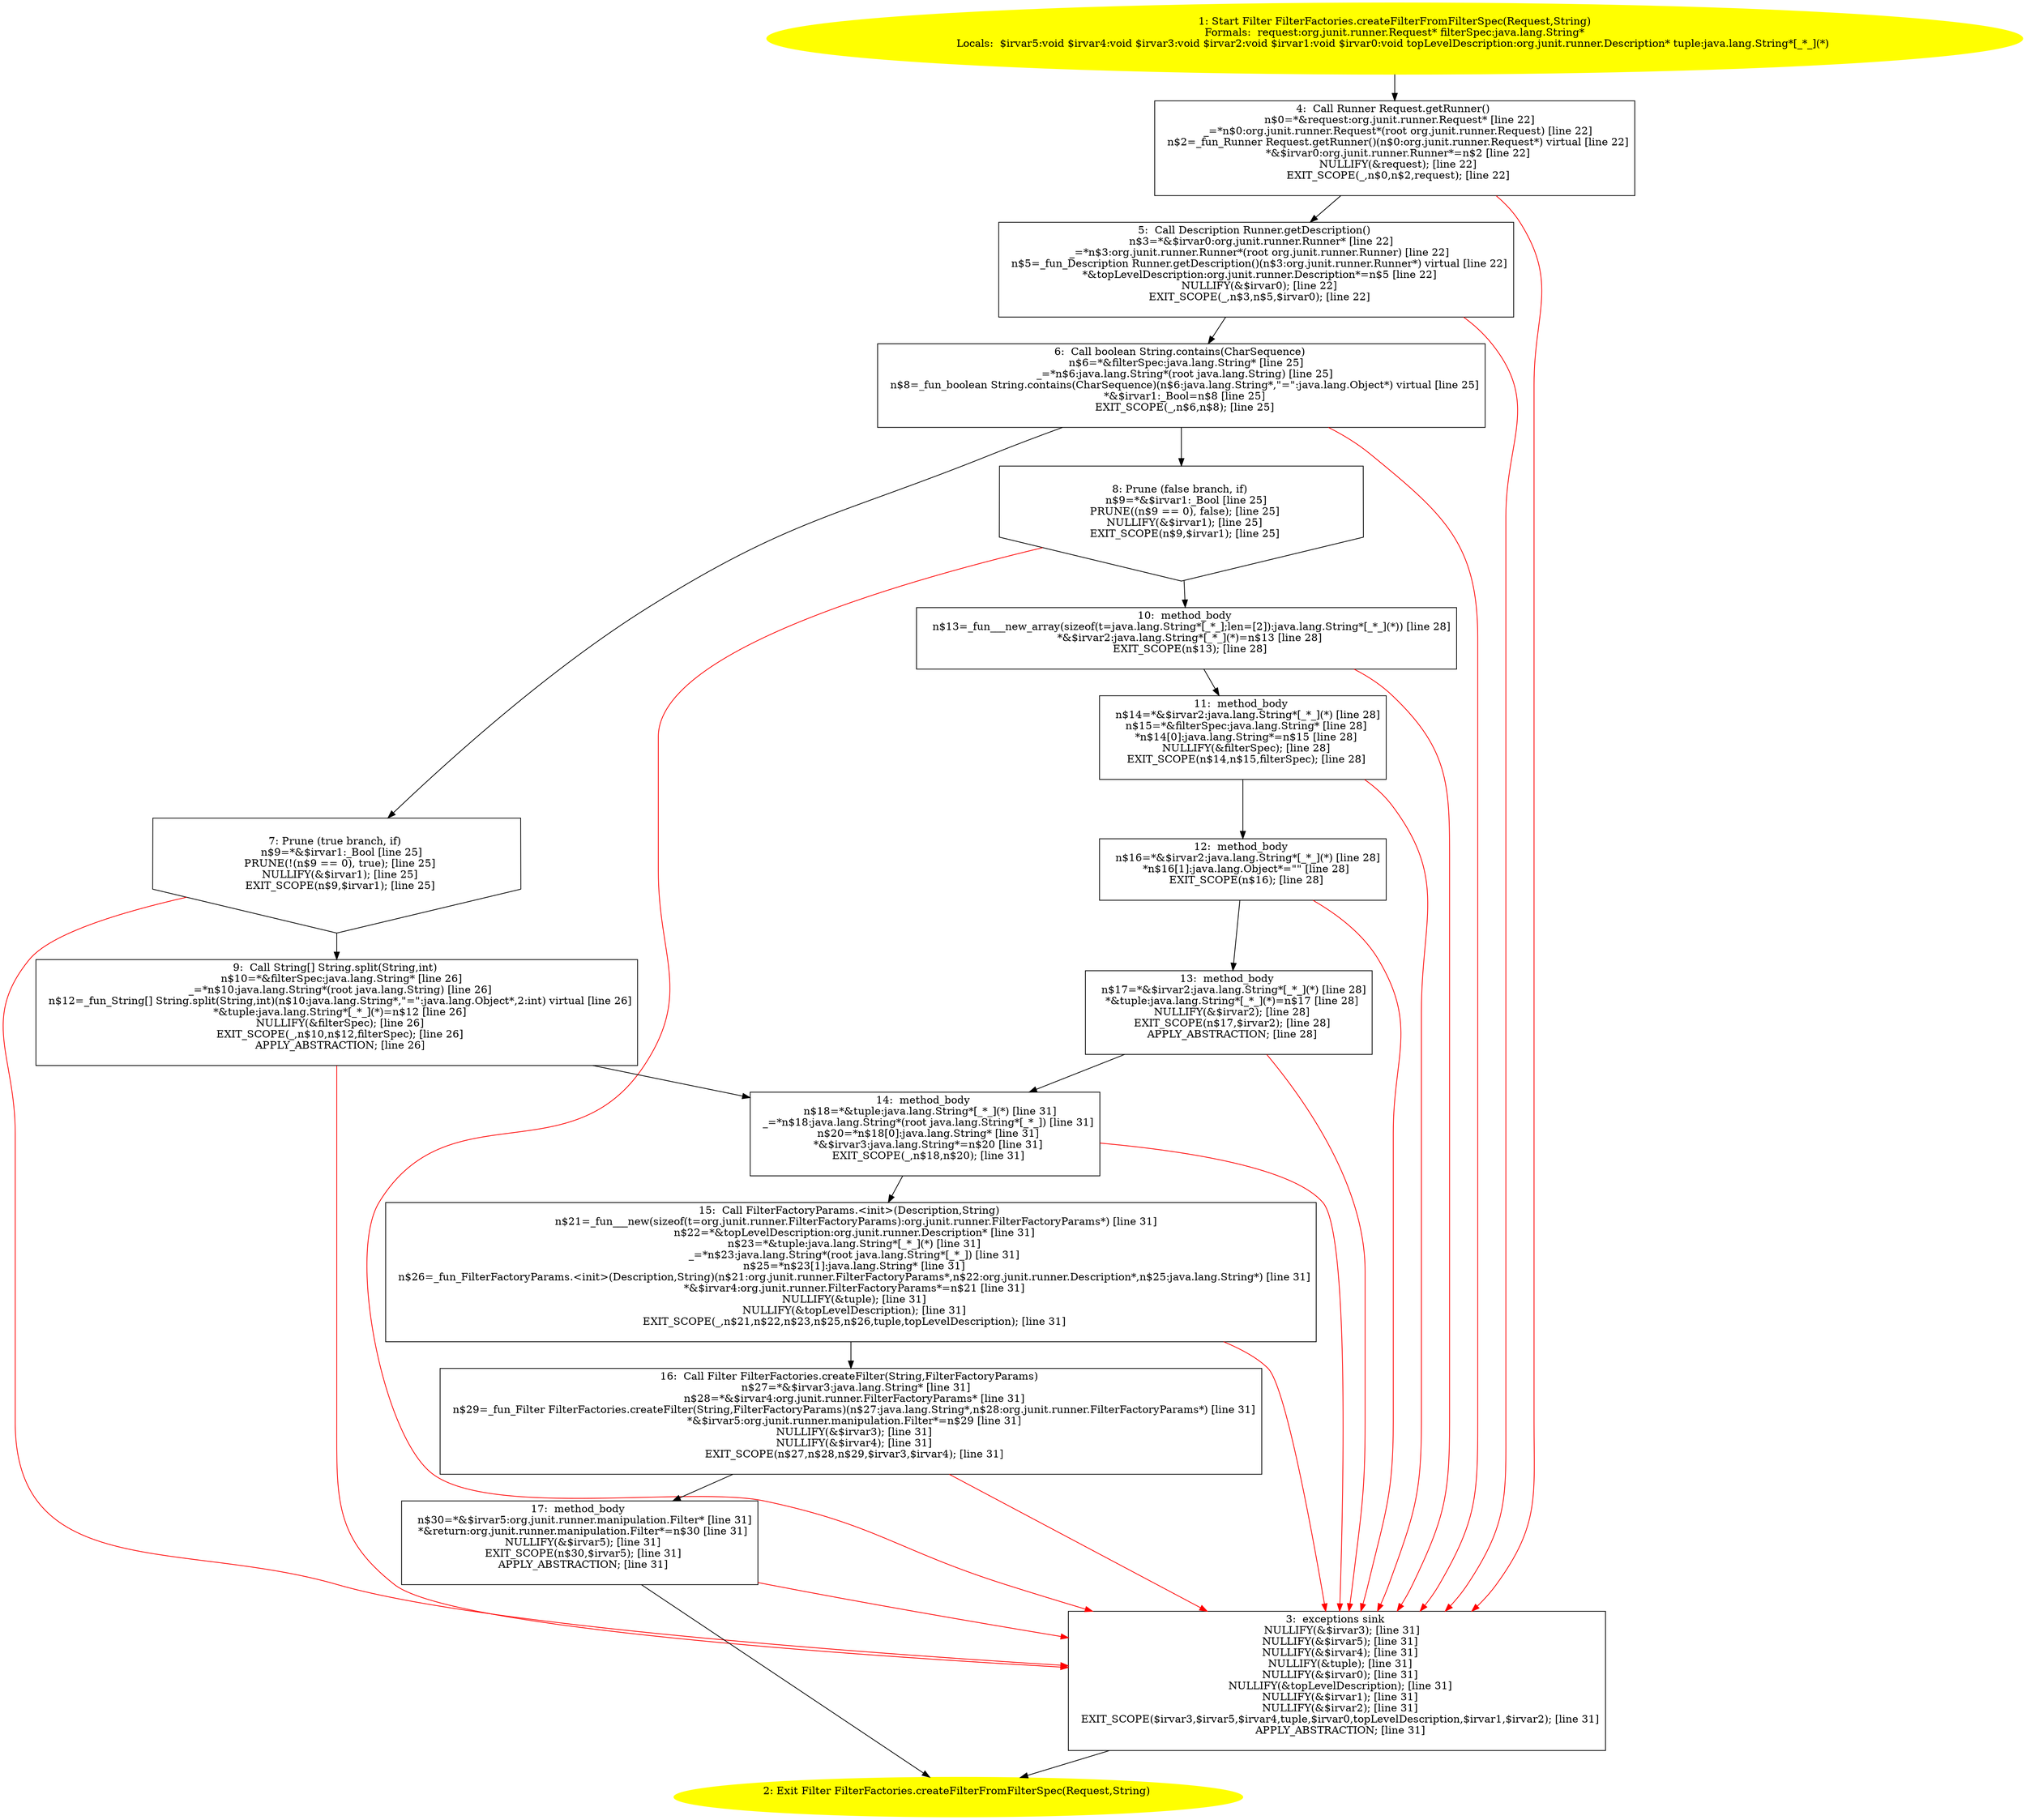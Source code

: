 /* @generated */
digraph cfg {
"org.junit.runner.FilterFactories.createFilterFromFilterSpec(org.junit.runner.Request,java.lang.Strin.d792bc7b718dd7a138cfd3404c475f25_1" [label="1: Start Filter FilterFactories.createFilterFromFilterSpec(Request,String)\nFormals:  request:org.junit.runner.Request* filterSpec:java.lang.String*\nLocals:  $irvar5:void $irvar4:void $irvar3:void $irvar2:void $irvar1:void $irvar0:void topLevelDescription:org.junit.runner.Description* tuple:java.lang.String*[_*_](*) \n  " color=yellow style=filled]
	

	 "org.junit.runner.FilterFactories.createFilterFromFilterSpec(org.junit.runner.Request,java.lang.Strin.d792bc7b718dd7a138cfd3404c475f25_1" -> "org.junit.runner.FilterFactories.createFilterFromFilterSpec(org.junit.runner.Request,java.lang.Strin.d792bc7b718dd7a138cfd3404c475f25_4" ;
"org.junit.runner.FilterFactories.createFilterFromFilterSpec(org.junit.runner.Request,java.lang.Strin.d792bc7b718dd7a138cfd3404c475f25_2" [label="2: Exit Filter FilterFactories.createFilterFromFilterSpec(Request,String) \n  " color=yellow style=filled]
	

"org.junit.runner.FilterFactories.createFilterFromFilterSpec(org.junit.runner.Request,java.lang.Strin.d792bc7b718dd7a138cfd3404c475f25_3" [label="3:  exceptions sink \n   NULLIFY(&$irvar3); [line 31]\n  NULLIFY(&$irvar5); [line 31]\n  NULLIFY(&$irvar4); [line 31]\n  NULLIFY(&tuple); [line 31]\n  NULLIFY(&$irvar0); [line 31]\n  NULLIFY(&topLevelDescription); [line 31]\n  NULLIFY(&$irvar1); [line 31]\n  NULLIFY(&$irvar2); [line 31]\n  EXIT_SCOPE($irvar3,$irvar5,$irvar4,tuple,$irvar0,topLevelDescription,$irvar1,$irvar2); [line 31]\n  APPLY_ABSTRACTION; [line 31]\n " shape="box"]
	

	 "org.junit.runner.FilterFactories.createFilterFromFilterSpec(org.junit.runner.Request,java.lang.Strin.d792bc7b718dd7a138cfd3404c475f25_3" -> "org.junit.runner.FilterFactories.createFilterFromFilterSpec(org.junit.runner.Request,java.lang.Strin.d792bc7b718dd7a138cfd3404c475f25_2" ;
"org.junit.runner.FilterFactories.createFilterFromFilterSpec(org.junit.runner.Request,java.lang.Strin.d792bc7b718dd7a138cfd3404c475f25_4" [label="4:  Call Runner Request.getRunner() \n   n$0=*&request:org.junit.runner.Request* [line 22]\n  _=*n$0:org.junit.runner.Request*(root org.junit.runner.Request) [line 22]\n  n$2=_fun_Runner Request.getRunner()(n$0:org.junit.runner.Request*) virtual [line 22]\n  *&$irvar0:org.junit.runner.Runner*=n$2 [line 22]\n  NULLIFY(&request); [line 22]\n  EXIT_SCOPE(_,n$0,n$2,request); [line 22]\n " shape="box"]
	

	 "org.junit.runner.FilterFactories.createFilterFromFilterSpec(org.junit.runner.Request,java.lang.Strin.d792bc7b718dd7a138cfd3404c475f25_4" -> "org.junit.runner.FilterFactories.createFilterFromFilterSpec(org.junit.runner.Request,java.lang.Strin.d792bc7b718dd7a138cfd3404c475f25_5" ;
	 "org.junit.runner.FilterFactories.createFilterFromFilterSpec(org.junit.runner.Request,java.lang.Strin.d792bc7b718dd7a138cfd3404c475f25_4" -> "org.junit.runner.FilterFactories.createFilterFromFilterSpec(org.junit.runner.Request,java.lang.Strin.d792bc7b718dd7a138cfd3404c475f25_3" [color="red" ];
"org.junit.runner.FilterFactories.createFilterFromFilterSpec(org.junit.runner.Request,java.lang.Strin.d792bc7b718dd7a138cfd3404c475f25_5" [label="5:  Call Description Runner.getDescription() \n   n$3=*&$irvar0:org.junit.runner.Runner* [line 22]\n  _=*n$3:org.junit.runner.Runner*(root org.junit.runner.Runner) [line 22]\n  n$5=_fun_Description Runner.getDescription()(n$3:org.junit.runner.Runner*) virtual [line 22]\n  *&topLevelDescription:org.junit.runner.Description*=n$5 [line 22]\n  NULLIFY(&$irvar0); [line 22]\n  EXIT_SCOPE(_,n$3,n$5,$irvar0); [line 22]\n " shape="box"]
	

	 "org.junit.runner.FilterFactories.createFilterFromFilterSpec(org.junit.runner.Request,java.lang.Strin.d792bc7b718dd7a138cfd3404c475f25_5" -> "org.junit.runner.FilterFactories.createFilterFromFilterSpec(org.junit.runner.Request,java.lang.Strin.d792bc7b718dd7a138cfd3404c475f25_6" ;
	 "org.junit.runner.FilterFactories.createFilterFromFilterSpec(org.junit.runner.Request,java.lang.Strin.d792bc7b718dd7a138cfd3404c475f25_5" -> "org.junit.runner.FilterFactories.createFilterFromFilterSpec(org.junit.runner.Request,java.lang.Strin.d792bc7b718dd7a138cfd3404c475f25_3" [color="red" ];
"org.junit.runner.FilterFactories.createFilterFromFilterSpec(org.junit.runner.Request,java.lang.Strin.d792bc7b718dd7a138cfd3404c475f25_6" [label="6:  Call boolean String.contains(CharSequence) \n   n$6=*&filterSpec:java.lang.String* [line 25]\n  _=*n$6:java.lang.String*(root java.lang.String) [line 25]\n  n$8=_fun_boolean String.contains(CharSequence)(n$6:java.lang.String*,\"=\":java.lang.Object*) virtual [line 25]\n  *&$irvar1:_Bool=n$8 [line 25]\n  EXIT_SCOPE(_,n$6,n$8); [line 25]\n " shape="box"]
	

	 "org.junit.runner.FilterFactories.createFilterFromFilterSpec(org.junit.runner.Request,java.lang.Strin.d792bc7b718dd7a138cfd3404c475f25_6" -> "org.junit.runner.FilterFactories.createFilterFromFilterSpec(org.junit.runner.Request,java.lang.Strin.d792bc7b718dd7a138cfd3404c475f25_7" ;
	 "org.junit.runner.FilterFactories.createFilterFromFilterSpec(org.junit.runner.Request,java.lang.Strin.d792bc7b718dd7a138cfd3404c475f25_6" -> "org.junit.runner.FilterFactories.createFilterFromFilterSpec(org.junit.runner.Request,java.lang.Strin.d792bc7b718dd7a138cfd3404c475f25_8" ;
	 "org.junit.runner.FilterFactories.createFilterFromFilterSpec(org.junit.runner.Request,java.lang.Strin.d792bc7b718dd7a138cfd3404c475f25_6" -> "org.junit.runner.FilterFactories.createFilterFromFilterSpec(org.junit.runner.Request,java.lang.Strin.d792bc7b718dd7a138cfd3404c475f25_3" [color="red" ];
"org.junit.runner.FilterFactories.createFilterFromFilterSpec(org.junit.runner.Request,java.lang.Strin.d792bc7b718dd7a138cfd3404c475f25_7" [label="7: Prune (true branch, if) \n   n$9=*&$irvar1:_Bool [line 25]\n  PRUNE(!(n$9 == 0), true); [line 25]\n  NULLIFY(&$irvar1); [line 25]\n  EXIT_SCOPE(n$9,$irvar1); [line 25]\n " shape="invhouse"]
	

	 "org.junit.runner.FilterFactories.createFilterFromFilterSpec(org.junit.runner.Request,java.lang.Strin.d792bc7b718dd7a138cfd3404c475f25_7" -> "org.junit.runner.FilterFactories.createFilterFromFilterSpec(org.junit.runner.Request,java.lang.Strin.d792bc7b718dd7a138cfd3404c475f25_9" ;
	 "org.junit.runner.FilterFactories.createFilterFromFilterSpec(org.junit.runner.Request,java.lang.Strin.d792bc7b718dd7a138cfd3404c475f25_7" -> "org.junit.runner.FilterFactories.createFilterFromFilterSpec(org.junit.runner.Request,java.lang.Strin.d792bc7b718dd7a138cfd3404c475f25_3" [color="red" ];
"org.junit.runner.FilterFactories.createFilterFromFilterSpec(org.junit.runner.Request,java.lang.Strin.d792bc7b718dd7a138cfd3404c475f25_8" [label="8: Prune (false branch, if) \n   n$9=*&$irvar1:_Bool [line 25]\n  PRUNE((n$9 == 0), false); [line 25]\n  NULLIFY(&$irvar1); [line 25]\n  EXIT_SCOPE(n$9,$irvar1); [line 25]\n " shape="invhouse"]
	

	 "org.junit.runner.FilterFactories.createFilterFromFilterSpec(org.junit.runner.Request,java.lang.Strin.d792bc7b718dd7a138cfd3404c475f25_8" -> "org.junit.runner.FilterFactories.createFilterFromFilterSpec(org.junit.runner.Request,java.lang.Strin.d792bc7b718dd7a138cfd3404c475f25_10" ;
	 "org.junit.runner.FilterFactories.createFilterFromFilterSpec(org.junit.runner.Request,java.lang.Strin.d792bc7b718dd7a138cfd3404c475f25_8" -> "org.junit.runner.FilterFactories.createFilterFromFilterSpec(org.junit.runner.Request,java.lang.Strin.d792bc7b718dd7a138cfd3404c475f25_3" [color="red" ];
"org.junit.runner.FilterFactories.createFilterFromFilterSpec(org.junit.runner.Request,java.lang.Strin.d792bc7b718dd7a138cfd3404c475f25_9" [label="9:  Call String[] String.split(String,int) \n   n$10=*&filterSpec:java.lang.String* [line 26]\n  _=*n$10:java.lang.String*(root java.lang.String) [line 26]\n  n$12=_fun_String[] String.split(String,int)(n$10:java.lang.String*,\"=\":java.lang.Object*,2:int) virtual [line 26]\n  *&tuple:java.lang.String*[_*_](*)=n$12 [line 26]\n  NULLIFY(&filterSpec); [line 26]\n  EXIT_SCOPE(_,n$10,n$12,filterSpec); [line 26]\n  APPLY_ABSTRACTION; [line 26]\n " shape="box"]
	

	 "org.junit.runner.FilterFactories.createFilterFromFilterSpec(org.junit.runner.Request,java.lang.Strin.d792bc7b718dd7a138cfd3404c475f25_9" -> "org.junit.runner.FilterFactories.createFilterFromFilterSpec(org.junit.runner.Request,java.lang.Strin.d792bc7b718dd7a138cfd3404c475f25_14" ;
	 "org.junit.runner.FilterFactories.createFilterFromFilterSpec(org.junit.runner.Request,java.lang.Strin.d792bc7b718dd7a138cfd3404c475f25_9" -> "org.junit.runner.FilterFactories.createFilterFromFilterSpec(org.junit.runner.Request,java.lang.Strin.d792bc7b718dd7a138cfd3404c475f25_3" [color="red" ];
"org.junit.runner.FilterFactories.createFilterFromFilterSpec(org.junit.runner.Request,java.lang.Strin.d792bc7b718dd7a138cfd3404c475f25_10" [label="10:  method_body \n   n$13=_fun___new_array(sizeof(t=java.lang.String*[_*_];len=[2]):java.lang.String*[_*_](*)) [line 28]\n  *&$irvar2:java.lang.String*[_*_](*)=n$13 [line 28]\n  EXIT_SCOPE(n$13); [line 28]\n " shape="box"]
	

	 "org.junit.runner.FilterFactories.createFilterFromFilterSpec(org.junit.runner.Request,java.lang.Strin.d792bc7b718dd7a138cfd3404c475f25_10" -> "org.junit.runner.FilterFactories.createFilterFromFilterSpec(org.junit.runner.Request,java.lang.Strin.d792bc7b718dd7a138cfd3404c475f25_11" ;
	 "org.junit.runner.FilterFactories.createFilterFromFilterSpec(org.junit.runner.Request,java.lang.Strin.d792bc7b718dd7a138cfd3404c475f25_10" -> "org.junit.runner.FilterFactories.createFilterFromFilterSpec(org.junit.runner.Request,java.lang.Strin.d792bc7b718dd7a138cfd3404c475f25_3" [color="red" ];
"org.junit.runner.FilterFactories.createFilterFromFilterSpec(org.junit.runner.Request,java.lang.Strin.d792bc7b718dd7a138cfd3404c475f25_11" [label="11:  method_body \n   n$14=*&$irvar2:java.lang.String*[_*_](*) [line 28]\n  n$15=*&filterSpec:java.lang.String* [line 28]\n  *n$14[0]:java.lang.String*=n$15 [line 28]\n  NULLIFY(&filterSpec); [line 28]\n  EXIT_SCOPE(n$14,n$15,filterSpec); [line 28]\n " shape="box"]
	

	 "org.junit.runner.FilterFactories.createFilterFromFilterSpec(org.junit.runner.Request,java.lang.Strin.d792bc7b718dd7a138cfd3404c475f25_11" -> "org.junit.runner.FilterFactories.createFilterFromFilterSpec(org.junit.runner.Request,java.lang.Strin.d792bc7b718dd7a138cfd3404c475f25_12" ;
	 "org.junit.runner.FilterFactories.createFilterFromFilterSpec(org.junit.runner.Request,java.lang.Strin.d792bc7b718dd7a138cfd3404c475f25_11" -> "org.junit.runner.FilterFactories.createFilterFromFilterSpec(org.junit.runner.Request,java.lang.Strin.d792bc7b718dd7a138cfd3404c475f25_3" [color="red" ];
"org.junit.runner.FilterFactories.createFilterFromFilterSpec(org.junit.runner.Request,java.lang.Strin.d792bc7b718dd7a138cfd3404c475f25_12" [label="12:  method_body \n   n$16=*&$irvar2:java.lang.String*[_*_](*) [line 28]\n  *n$16[1]:java.lang.Object*=\"\" [line 28]\n  EXIT_SCOPE(n$16); [line 28]\n " shape="box"]
	

	 "org.junit.runner.FilterFactories.createFilterFromFilterSpec(org.junit.runner.Request,java.lang.Strin.d792bc7b718dd7a138cfd3404c475f25_12" -> "org.junit.runner.FilterFactories.createFilterFromFilterSpec(org.junit.runner.Request,java.lang.Strin.d792bc7b718dd7a138cfd3404c475f25_13" ;
	 "org.junit.runner.FilterFactories.createFilterFromFilterSpec(org.junit.runner.Request,java.lang.Strin.d792bc7b718dd7a138cfd3404c475f25_12" -> "org.junit.runner.FilterFactories.createFilterFromFilterSpec(org.junit.runner.Request,java.lang.Strin.d792bc7b718dd7a138cfd3404c475f25_3" [color="red" ];
"org.junit.runner.FilterFactories.createFilterFromFilterSpec(org.junit.runner.Request,java.lang.Strin.d792bc7b718dd7a138cfd3404c475f25_13" [label="13:  method_body \n   n$17=*&$irvar2:java.lang.String*[_*_](*) [line 28]\n  *&tuple:java.lang.String*[_*_](*)=n$17 [line 28]\n  NULLIFY(&$irvar2); [line 28]\n  EXIT_SCOPE(n$17,$irvar2); [line 28]\n  APPLY_ABSTRACTION; [line 28]\n " shape="box"]
	

	 "org.junit.runner.FilterFactories.createFilterFromFilterSpec(org.junit.runner.Request,java.lang.Strin.d792bc7b718dd7a138cfd3404c475f25_13" -> "org.junit.runner.FilterFactories.createFilterFromFilterSpec(org.junit.runner.Request,java.lang.Strin.d792bc7b718dd7a138cfd3404c475f25_14" ;
	 "org.junit.runner.FilterFactories.createFilterFromFilterSpec(org.junit.runner.Request,java.lang.Strin.d792bc7b718dd7a138cfd3404c475f25_13" -> "org.junit.runner.FilterFactories.createFilterFromFilterSpec(org.junit.runner.Request,java.lang.Strin.d792bc7b718dd7a138cfd3404c475f25_3" [color="red" ];
"org.junit.runner.FilterFactories.createFilterFromFilterSpec(org.junit.runner.Request,java.lang.Strin.d792bc7b718dd7a138cfd3404c475f25_14" [label="14:  method_body \n   n$18=*&tuple:java.lang.String*[_*_](*) [line 31]\n  _=*n$18:java.lang.String*(root java.lang.String*[_*_]) [line 31]\n  n$20=*n$18[0]:java.lang.String* [line 31]\n  *&$irvar3:java.lang.String*=n$20 [line 31]\n  EXIT_SCOPE(_,n$18,n$20); [line 31]\n " shape="box"]
	

	 "org.junit.runner.FilterFactories.createFilterFromFilterSpec(org.junit.runner.Request,java.lang.Strin.d792bc7b718dd7a138cfd3404c475f25_14" -> "org.junit.runner.FilterFactories.createFilterFromFilterSpec(org.junit.runner.Request,java.lang.Strin.d792bc7b718dd7a138cfd3404c475f25_15" ;
	 "org.junit.runner.FilterFactories.createFilterFromFilterSpec(org.junit.runner.Request,java.lang.Strin.d792bc7b718dd7a138cfd3404c475f25_14" -> "org.junit.runner.FilterFactories.createFilterFromFilterSpec(org.junit.runner.Request,java.lang.Strin.d792bc7b718dd7a138cfd3404c475f25_3" [color="red" ];
"org.junit.runner.FilterFactories.createFilterFromFilterSpec(org.junit.runner.Request,java.lang.Strin.d792bc7b718dd7a138cfd3404c475f25_15" [label="15:  Call FilterFactoryParams.<init>(Description,String) \n   n$21=_fun___new(sizeof(t=org.junit.runner.FilterFactoryParams):org.junit.runner.FilterFactoryParams*) [line 31]\n  n$22=*&topLevelDescription:org.junit.runner.Description* [line 31]\n  n$23=*&tuple:java.lang.String*[_*_](*) [line 31]\n  _=*n$23:java.lang.String*(root java.lang.String*[_*_]) [line 31]\n  n$25=*n$23[1]:java.lang.String* [line 31]\n  n$26=_fun_FilterFactoryParams.<init>(Description,String)(n$21:org.junit.runner.FilterFactoryParams*,n$22:org.junit.runner.Description*,n$25:java.lang.String*) [line 31]\n  *&$irvar4:org.junit.runner.FilterFactoryParams*=n$21 [line 31]\n  NULLIFY(&tuple); [line 31]\n  NULLIFY(&topLevelDescription); [line 31]\n  EXIT_SCOPE(_,n$21,n$22,n$23,n$25,n$26,tuple,topLevelDescription); [line 31]\n " shape="box"]
	

	 "org.junit.runner.FilterFactories.createFilterFromFilterSpec(org.junit.runner.Request,java.lang.Strin.d792bc7b718dd7a138cfd3404c475f25_15" -> "org.junit.runner.FilterFactories.createFilterFromFilterSpec(org.junit.runner.Request,java.lang.Strin.d792bc7b718dd7a138cfd3404c475f25_16" ;
	 "org.junit.runner.FilterFactories.createFilterFromFilterSpec(org.junit.runner.Request,java.lang.Strin.d792bc7b718dd7a138cfd3404c475f25_15" -> "org.junit.runner.FilterFactories.createFilterFromFilterSpec(org.junit.runner.Request,java.lang.Strin.d792bc7b718dd7a138cfd3404c475f25_3" [color="red" ];
"org.junit.runner.FilterFactories.createFilterFromFilterSpec(org.junit.runner.Request,java.lang.Strin.d792bc7b718dd7a138cfd3404c475f25_16" [label="16:  Call Filter FilterFactories.createFilter(String,FilterFactoryParams) \n   n$27=*&$irvar3:java.lang.String* [line 31]\n  n$28=*&$irvar4:org.junit.runner.FilterFactoryParams* [line 31]\n  n$29=_fun_Filter FilterFactories.createFilter(String,FilterFactoryParams)(n$27:java.lang.String*,n$28:org.junit.runner.FilterFactoryParams*) [line 31]\n  *&$irvar5:org.junit.runner.manipulation.Filter*=n$29 [line 31]\n  NULLIFY(&$irvar3); [line 31]\n  NULLIFY(&$irvar4); [line 31]\n  EXIT_SCOPE(n$27,n$28,n$29,$irvar3,$irvar4); [line 31]\n " shape="box"]
	

	 "org.junit.runner.FilterFactories.createFilterFromFilterSpec(org.junit.runner.Request,java.lang.Strin.d792bc7b718dd7a138cfd3404c475f25_16" -> "org.junit.runner.FilterFactories.createFilterFromFilterSpec(org.junit.runner.Request,java.lang.Strin.d792bc7b718dd7a138cfd3404c475f25_17" ;
	 "org.junit.runner.FilterFactories.createFilterFromFilterSpec(org.junit.runner.Request,java.lang.Strin.d792bc7b718dd7a138cfd3404c475f25_16" -> "org.junit.runner.FilterFactories.createFilterFromFilterSpec(org.junit.runner.Request,java.lang.Strin.d792bc7b718dd7a138cfd3404c475f25_3" [color="red" ];
"org.junit.runner.FilterFactories.createFilterFromFilterSpec(org.junit.runner.Request,java.lang.Strin.d792bc7b718dd7a138cfd3404c475f25_17" [label="17:  method_body \n   n$30=*&$irvar5:org.junit.runner.manipulation.Filter* [line 31]\n  *&return:org.junit.runner.manipulation.Filter*=n$30 [line 31]\n  NULLIFY(&$irvar5); [line 31]\n  EXIT_SCOPE(n$30,$irvar5); [line 31]\n  APPLY_ABSTRACTION; [line 31]\n " shape="box"]
	

	 "org.junit.runner.FilterFactories.createFilterFromFilterSpec(org.junit.runner.Request,java.lang.Strin.d792bc7b718dd7a138cfd3404c475f25_17" -> "org.junit.runner.FilterFactories.createFilterFromFilterSpec(org.junit.runner.Request,java.lang.Strin.d792bc7b718dd7a138cfd3404c475f25_2" ;
	 "org.junit.runner.FilterFactories.createFilterFromFilterSpec(org.junit.runner.Request,java.lang.Strin.d792bc7b718dd7a138cfd3404c475f25_17" -> "org.junit.runner.FilterFactories.createFilterFromFilterSpec(org.junit.runner.Request,java.lang.Strin.d792bc7b718dd7a138cfd3404c475f25_3" [color="red" ];
}
